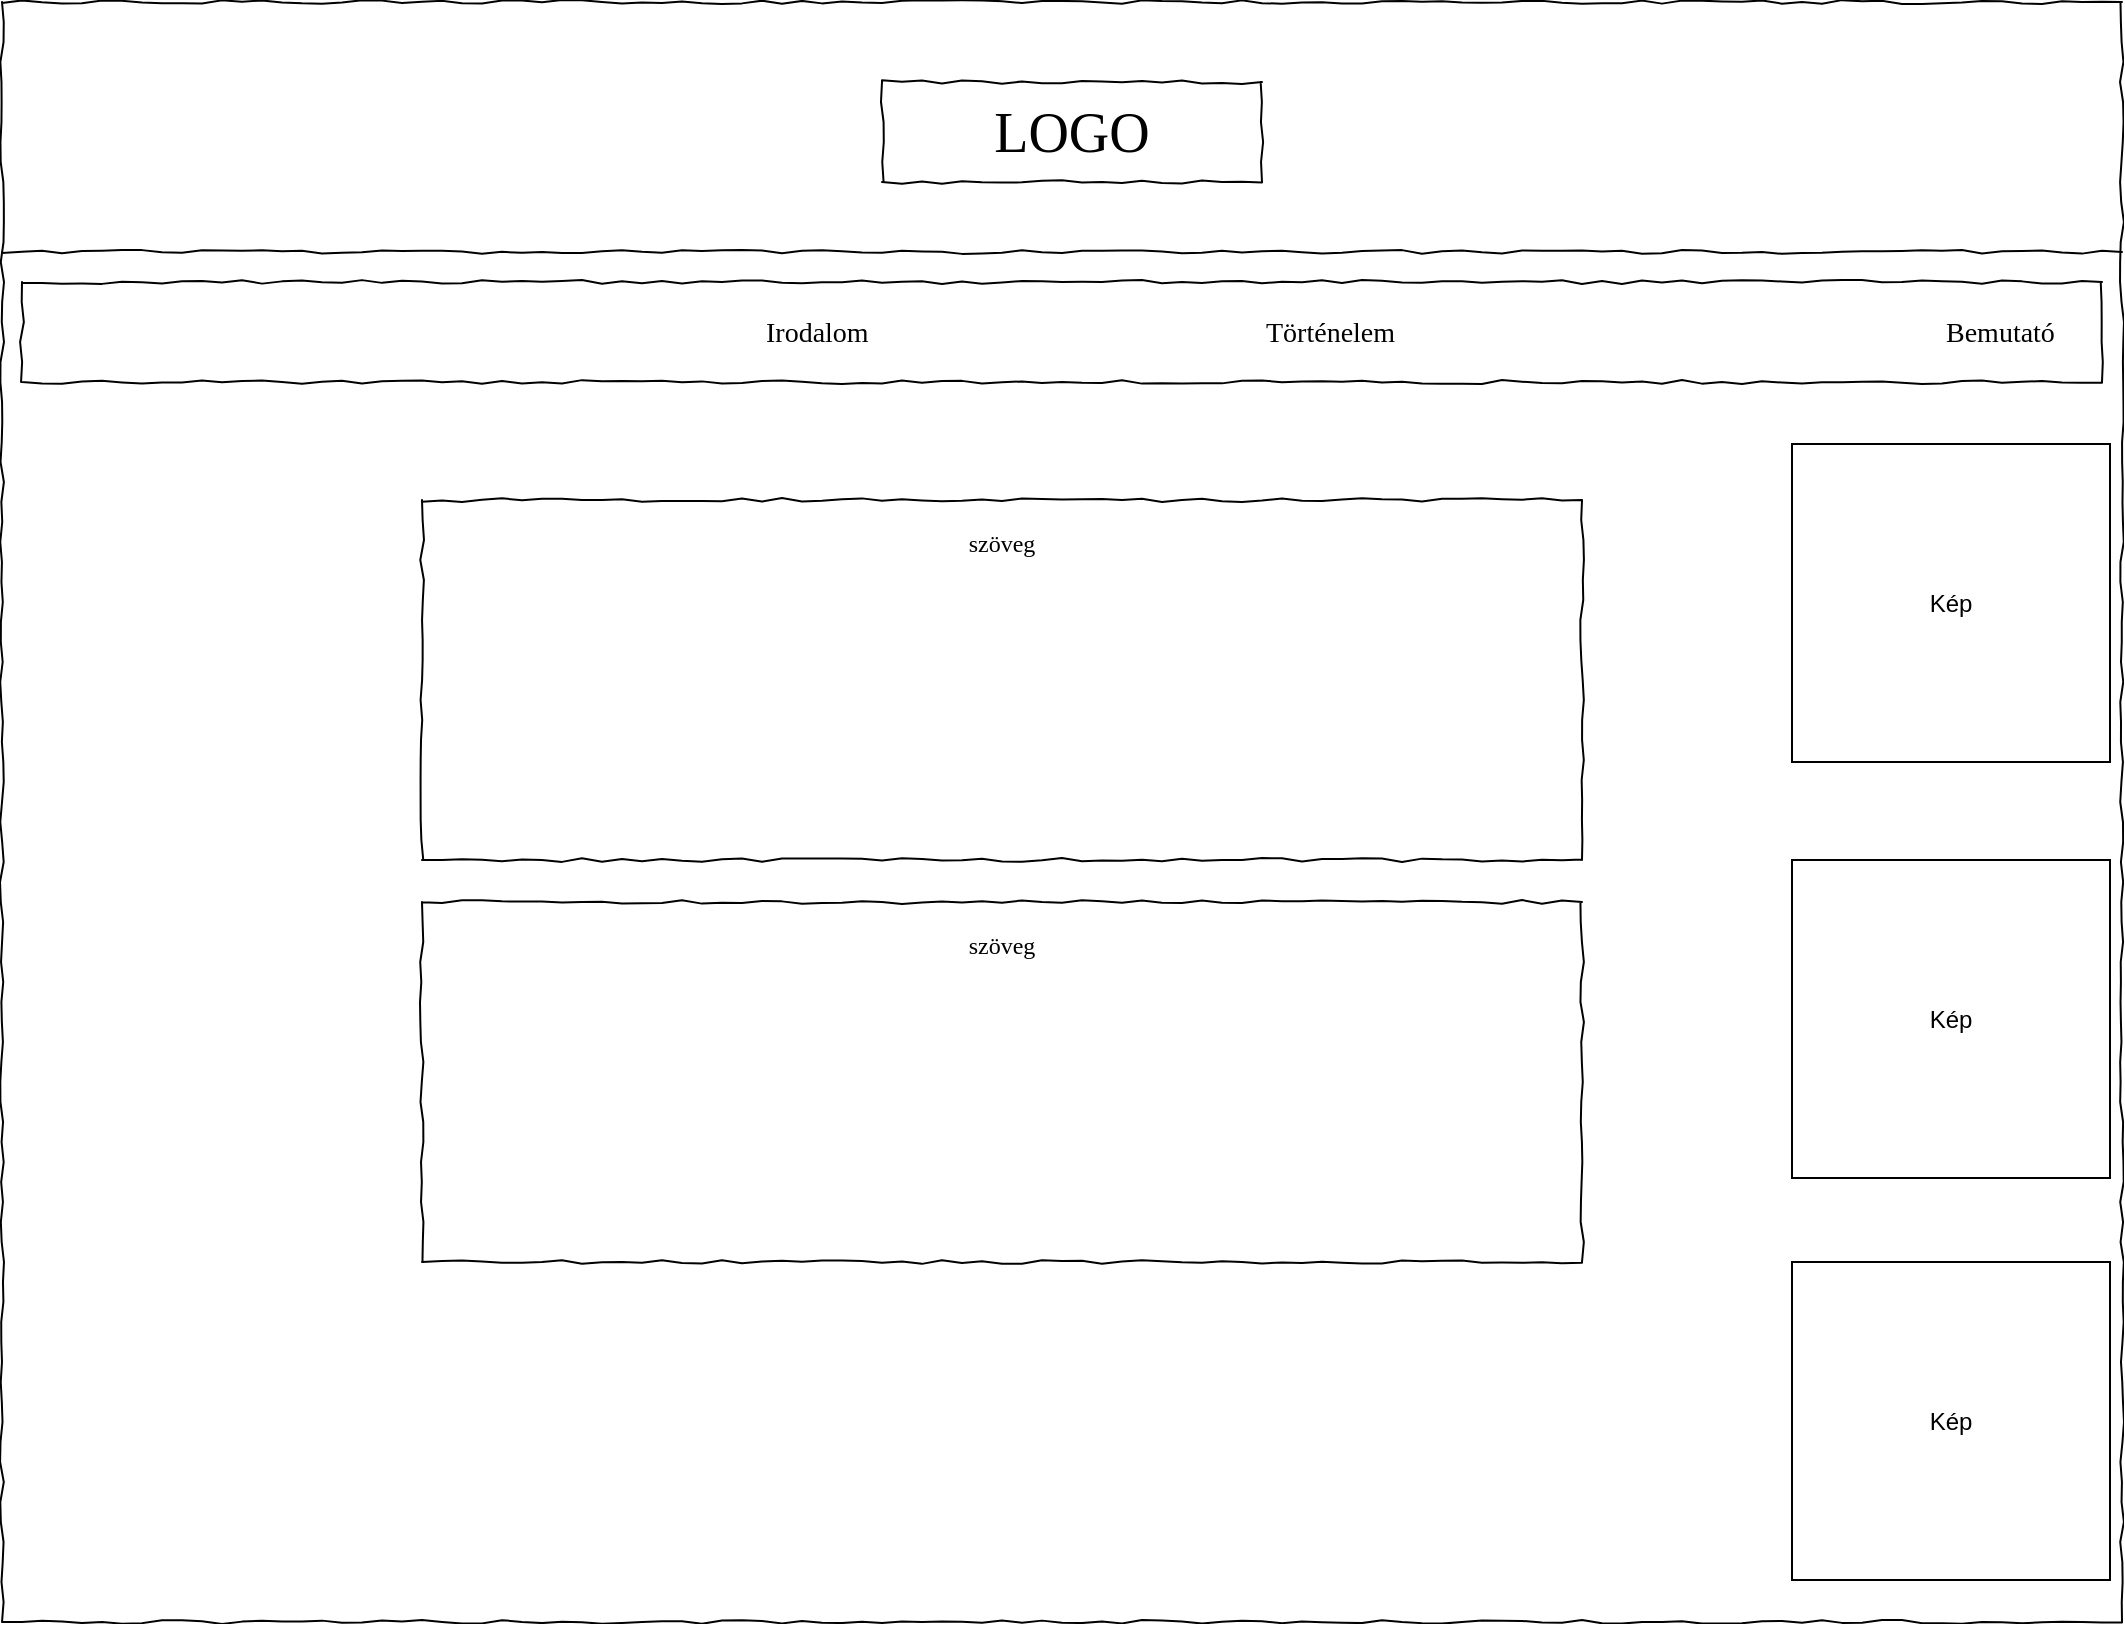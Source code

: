<mxfile version="15.7.3" type="device"><diagram name="Page-1" id="03018318-947c-dd8e-b7a3-06fadd420f32"><mxGraphModel dx="1077" dy="605" grid="1" gridSize="10" guides="1" tooltips="1" connect="1" arrows="1" fold="1" page="1" pageScale="1" pageWidth="1100" pageHeight="850" background="none" math="0" shadow="0"><root><mxCell id="0"/><mxCell id="1" parent="0"/><mxCell id="677b7b8949515195-1" value="" style="whiteSpace=wrap;html=1;rounded=0;shadow=0;labelBackgroundColor=none;strokeColor=#000000;strokeWidth=1;fillColor=none;fontFamily=Verdana;fontSize=12;fontColor=#000000;align=center;comic=1;" parent="1" vertex="1"><mxGeometry x="20" y="20" width="1060" height="810" as="geometry"/></mxCell><mxCell id="677b7b8949515195-2" value="LOGO" style="whiteSpace=wrap;html=1;rounded=0;shadow=0;labelBackgroundColor=none;strokeWidth=1;fontFamily=Verdana;fontSize=28;align=center;comic=1;" parent="1" vertex="1"><mxGeometry x="460" y="60" width="190" height="50" as="geometry"/></mxCell><mxCell id="677b7b8949515195-9" value="" style="line;strokeWidth=1;html=1;rounded=0;shadow=0;labelBackgroundColor=none;fillColor=none;fontFamily=Verdana;fontSize=14;fontColor=#000000;align=center;comic=1;" parent="1" vertex="1"><mxGeometry x="20" y="140" width="1060" height="10" as="geometry"/></mxCell><mxCell id="677b7b8949515195-10" value="" style="whiteSpace=wrap;html=1;rounded=0;shadow=0;labelBackgroundColor=none;strokeWidth=1;fillColor=none;fontFamily=Verdana;fontSize=12;align=center;comic=1;" parent="1" vertex="1"><mxGeometry x="30" y="160" width="1040" height="50" as="geometry"/></mxCell><mxCell id="677b7b8949515195-12" value="Történelem&lt;br&gt;" style="text;html=1;points=[];align=left;verticalAlign=top;spacingTop=-4;fontSize=14;fontFamily=Verdana" parent="1" vertex="1"><mxGeometry x="650" y="175" width="60" height="20" as="geometry"/></mxCell><mxCell id="677b7b8949515195-13" value="Bemutató&lt;br&gt;" style="text;html=1;points=[];align=left;verticalAlign=top;spacingTop=-4;fontSize=14;fontFamily=Verdana" parent="1" vertex="1"><mxGeometry x="990" y="175" width="60" height="20" as="geometry"/></mxCell><mxCell id="677b7b8949515195-15" value="&lt;div style=&quot;text-align: justify&quot;&gt;szöveg&lt;/div&gt;" style="whiteSpace=wrap;html=1;rounded=0;shadow=0;labelBackgroundColor=none;strokeWidth=1;fillColor=none;fontFamily=Verdana;fontSize=12;align=center;verticalAlign=top;spacing=10;comic=1;" parent="1" vertex="1"><mxGeometry x="230" y="269" width="580" height="180" as="geometry"/></mxCell><mxCell id="RE9z7HFiLQFKUln-MpKf-4" value="Kép" style="whiteSpace=wrap;html=1;aspect=fixed;" vertex="1" parent="1"><mxGeometry x="915" y="241" width="159" height="159" as="geometry"/></mxCell><mxCell id="RE9z7HFiLQFKUln-MpKf-5" value="Kép" style="whiteSpace=wrap;html=1;aspect=fixed;" vertex="1" parent="1"><mxGeometry x="915" y="449" width="159" height="159" as="geometry"/></mxCell><mxCell id="RE9z7HFiLQFKUln-MpKf-6" value="Irodalom&lt;br&gt;" style="text;html=1;points=[];align=left;verticalAlign=top;spacingTop=-4;fontSize=14;fontFamily=Verdana" vertex="1" parent="1"><mxGeometry x="400" y="175" width="60" height="20" as="geometry"/></mxCell><mxCell id="RE9z7HFiLQFKUln-MpKf-7" value="&lt;div style=&quot;text-align: justify&quot;&gt;szöveg&lt;/div&gt;" style="whiteSpace=wrap;html=1;rounded=0;shadow=0;labelBackgroundColor=none;strokeWidth=1;fillColor=none;fontFamily=Verdana;fontSize=12;align=center;verticalAlign=top;spacing=10;comic=1;" vertex="1" parent="1"><mxGeometry x="230" y="470" width="580" height="180" as="geometry"/></mxCell><mxCell id="RE9z7HFiLQFKUln-MpKf-8" value="Kép" style="whiteSpace=wrap;html=1;aspect=fixed;" vertex="1" parent="1"><mxGeometry x="915" y="650" width="159" height="159" as="geometry"/></mxCell></root></mxGraphModel></diagram></mxfile>